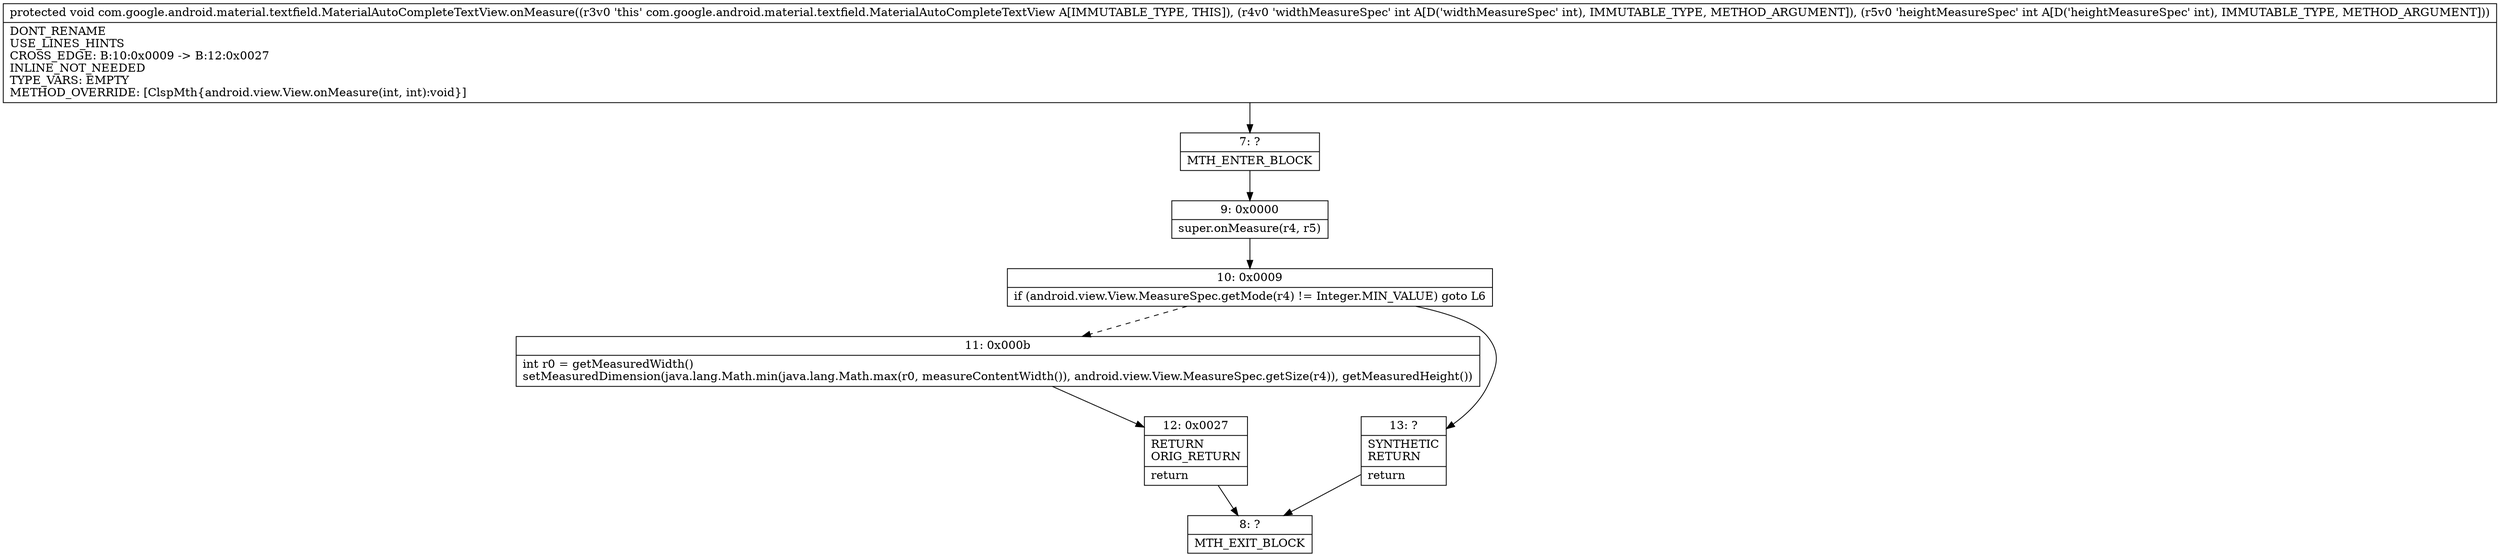 digraph "CFG forcom.google.android.material.textfield.MaterialAutoCompleteTextView.onMeasure(II)V" {
Node_7 [shape=record,label="{7\:\ ?|MTH_ENTER_BLOCK\l}"];
Node_9 [shape=record,label="{9\:\ 0x0000|super.onMeasure(r4, r5)\l}"];
Node_10 [shape=record,label="{10\:\ 0x0009|if (android.view.View.MeasureSpec.getMode(r4) != Integer.MIN_VALUE) goto L6\l}"];
Node_11 [shape=record,label="{11\:\ 0x000b|int r0 = getMeasuredWidth()\lsetMeasuredDimension(java.lang.Math.min(java.lang.Math.max(r0, measureContentWidth()), android.view.View.MeasureSpec.getSize(r4)), getMeasuredHeight())\l}"];
Node_12 [shape=record,label="{12\:\ 0x0027|RETURN\lORIG_RETURN\l|return\l}"];
Node_8 [shape=record,label="{8\:\ ?|MTH_EXIT_BLOCK\l}"];
Node_13 [shape=record,label="{13\:\ ?|SYNTHETIC\lRETURN\l|return\l}"];
MethodNode[shape=record,label="{protected void com.google.android.material.textfield.MaterialAutoCompleteTextView.onMeasure((r3v0 'this' com.google.android.material.textfield.MaterialAutoCompleteTextView A[IMMUTABLE_TYPE, THIS]), (r4v0 'widthMeasureSpec' int A[D('widthMeasureSpec' int), IMMUTABLE_TYPE, METHOD_ARGUMENT]), (r5v0 'heightMeasureSpec' int A[D('heightMeasureSpec' int), IMMUTABLE_TYPE, METHOD_ARGUMENT]))  | DONT_RENAME\lUSE_LINES_HINTS\lCROSS_EDGE: B:10:0x0009 \-\> B:12:0x0027\lINLINE_NOT_NEEDED\lTYPE_VARS: EMPTY\lMETHOD_OVERRIDE: [ClspMth\{android.view.View.onMeasure(int, int):void\}]\l}"];
MethodNode -> Node_7;Node_7 -> Node_9;
Node_9 -> Node_10;
Node_10 -> Node_11[style=dashed];
Node_10 -> Node_13;
Node_11 -> Node_12;
Node_12 -> Node_8;
Node_13 -> Node_8;
}

